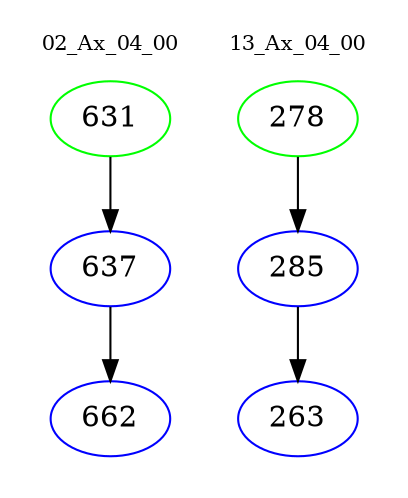 digraph{
subgraph cluster_0 {
color = white
label = "02_Ax_04_00";
fontsize=10;
T0_631 [label="631", color="green"]
T0_631 -> T0_637 [color="black"]
T0_637 [label="637", color="blue"]
T0_637 -> T0_662 [color="black"]
T0_662 [label="662", color="blue"]
}
subgraph cluster_1 {
color = white
label = "13_Ax_04_00";
fontsize=10;
T1_278 [label="278", color="green"]
T1_278 -> T1_285 [color="black"]
T1_285 [label="285", color="blue"]
T1_285 -> T1_263 [color="black"]
T1_263 [label="263", color="blue"]
}
}
